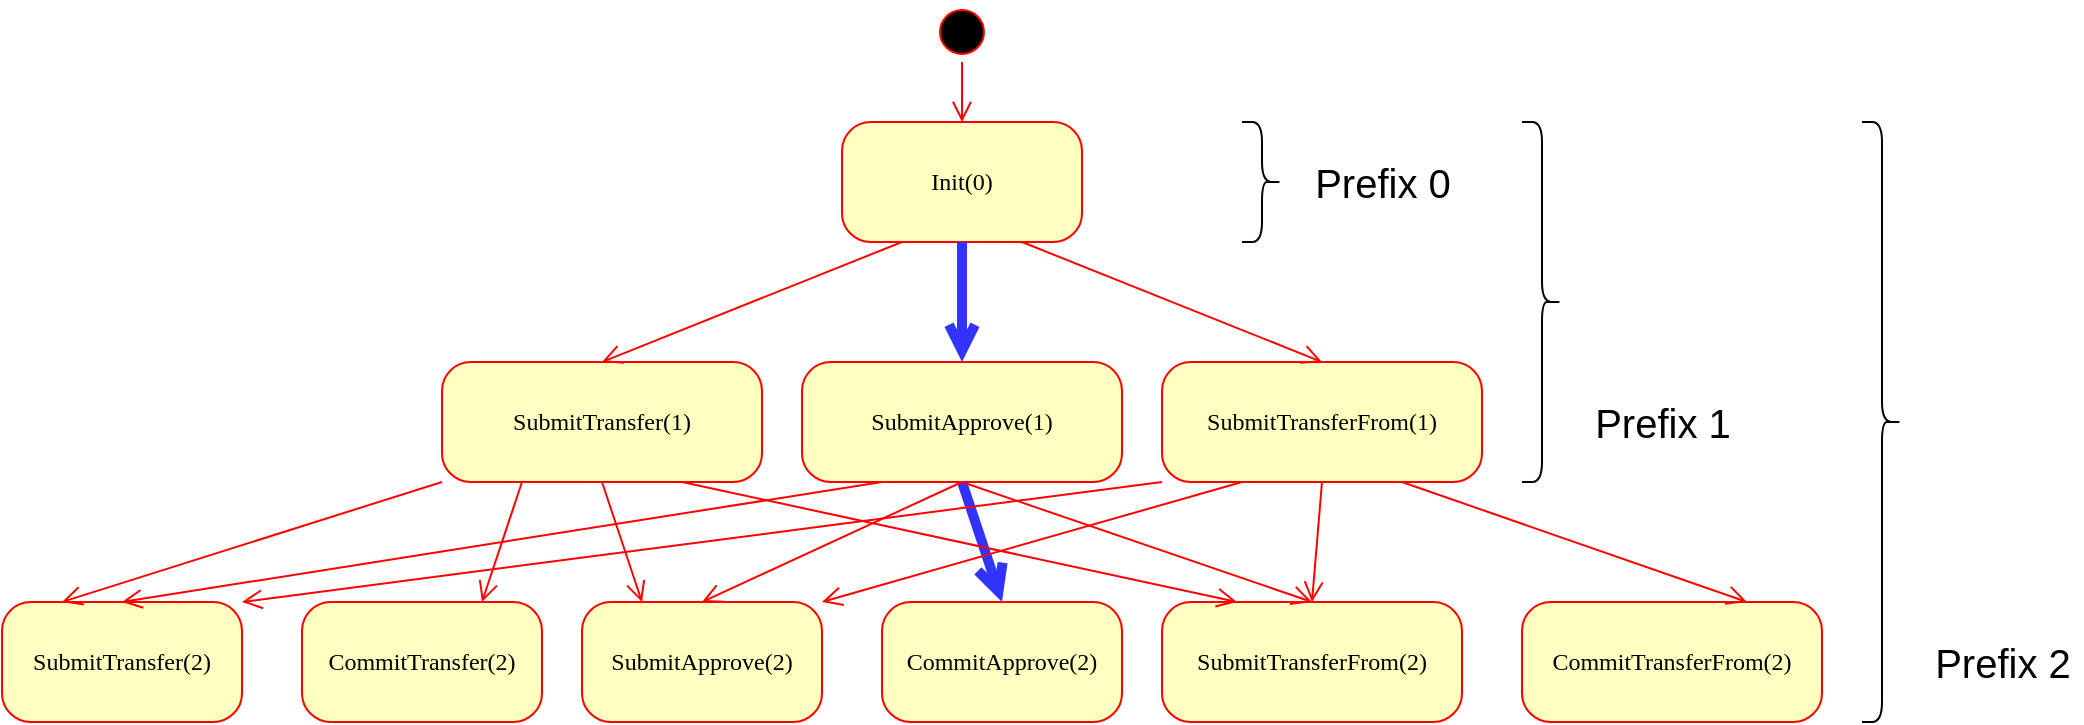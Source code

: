 <mxfile version="18.0.6" type="device"><diagram name="Page-1" id="58cdce13-f638-feb5-8d6f-7d28b1aa9fa0"><mxGraphModel dx="1106" dy="852" grid="1" gridSize="10" guides="1" tooltips="1" connect="1" arrows="1" fold="1" page="1" pageScale="1" pageWidth="1100" pageHeight="850" background="none" math="0" shadow="0"><root><mxCell id="0"/><mxCell id="1" parent="0"/><mxCell id="382b91b5511bd0f7-1" value="" style="ellipse;html=1;shape=startState;fillColor=#000000;strokeColor=#ff0000;rounded=1;shadow=0;comic=0;labelBackgroundColor=none;fontFamily=Verdana;fontSize=12;fontColor=#000000;align=center;direction=south;" parent="1" vertex="1"><mxGeometry x="625" y="40" width="30" height="30" as="geometry"/></mxCell><mxCell id="382b91b5511bd0f7-5" value="SubmitTransfer(1)" style="rounded=1;whiteSpace=wrap;html=1;arcSize=24;fillColor=#ffffc0;strokeColor=#ff0000;shadow=0;comic=0;labelBackgroundColor=none;fontFamily=Verdana;fontSize=12;fontColor=#000000;align=center;" parent="1" vertex="1"><mxGeometry x="380" y="220" width="160" height="60" as="geometry"/></mxCell><mxCell id="382b91b5511bd0f7-6" value="Init(0)" style="rounded=1;whiteSpace=wrap;html=1;arcSize=24;fillColor=#ffffc0;strokeColor=#ff0000;shadow=0;comic=0;labelBackgroundColor=none;fontFamily=Verdana;fontSize=12;fontColor=#000000;align=center;" parent="1" vertex="1"><mxGeometry x="580" y="100" width="120" height="60" as="geometry"/></mxCell><mxCell id="382b91b5511bd0f7-7" value="SubmitApprove(1)" style="rounded=1;whiteSpace=wrap;html=1;arcSize=24;fillColor=#ffffc0;strokeColor=#ff0000;shadow=0;comic=0;labelBackgroundColor=none;fontFamily=Verdana;fontSize=12;fontColor=#000000;align=center;" parent="1" vertex="1"><mxGeometry x="560" y="220" width="160" height="60" as="geometry"/></mxCell><mxCell id="2a3bc250acf0617d-9" style="edgeStyle=orthogonalEdgeStyle;html=1;labelBackgroundColor=none;endArrow=open;endSize=8;strokeColor=#ff0000;fontFamily=Verdana;fontSize=12;align=left;" parent="1" source="382b91b5511bd0f7-1" target="382b91b5511bd0f7-6" edge="1"><mxGeometry relative="1" as="geometry"/></mxCell><mxCell id="2a3bc250acf0617d-10" style="edgeStyle=orthogonalEdgeStyle;html=1;labelBackgroundColor=none;endArrow=open;endSize=8;strokeColor=#3333FF;fontFamily=Verdana;fontSize=12;align=left;entryX=0.5;entryY=0;entryDx=0;entryDy=0;exitX=0.5;exitY=1;exitDx=0;exitDy=0;strokeWidth=5;" parent="1" source="382b91b5511bd0f7-6" target="382b91b5511bd0f7-7" edge="1"><mxGeometry relative="1" as="geometry"><Array as="points"><mxPoint x="640" y="190"/><mxPoint x="640" y="190"/></Array></mxGeometry></mxCell><mxCell id="H9ERdceXxmjEy4-MGhaU-1" value="SubmitTransferFrom(1)" style="rounded=1;whiteSpace=wrap;html=1;arcSize=24;fillColor=#ffffc0;strokeColor=#ff0000;shadow=0;comic=0;labelBackgroundColor=none;fontFamily=Verdana;fontSize=12;fontColor=#000000;align=center;" vertex="1" parent="1"><mxGeometry x="740" y="220" width="160" height="60" as="geometry"/></mxCell><mxCell id="H9ERdceXxmjEy4-MGhaU-5" style="html=1;labelBackgroundColor=none;endArrow=open;endSize=8;strokeColor=#ff0000;fontFamily=Verdana;fontSize=12;align=left;entryX=0.5;entryY=0;entryDx=0;entryDy=0;exitX=0.25;exitY=1;exitDx=0;exitDy=0;" edge="1" parent="1" source="382b91b5511bd0f7-6" target="382b91b5511bd0f7-5"><mxGeometry relative="1" as="geometry"><mxPoint x="650" y="170" as="sourcePoint"/><mxPoint x="650" y="230" as="targetPoint"/></mxGeometry></mxCell><mxCell id="H9ERdceXxmjEy4-MGhaU-6" style="html=1;labelBackgroundColor=none;endArrow=open;endSize=8;strokeColor=#ff0000;fontFamily=Verdana;fontSize=12;align=left;entryX=0.5;entryY=0;entryDx=0;entryDy=0;exitX=0.75;exitY=1;exitDx=0;exitDy=0;" edge="1" parent="1" source="382b91b5511bd0f7-6" target="H9ERdceXxmjEy4-MGhaU-1"><mxGeometry relative="1" as="geometry"><mxPoint x="620" y="170" as="sourcePoint"/><mxPoint x="470" y="230" as="targetPoint"/></mxGeometry></mxCell><mxCell id="H9ERdceXxmjEy4-MGhaU-8" value="SubmitTransfer(2)" style="rounded=1;whiteSpace=wrap;html=1;arcSize=24;fillColor=#ffffc0;strokeColor=#ff0000;shadow=0;comic=0;labelBackgroundColor=none;fontFamily=Verdana;fontSize=12;fontColor=#000000;align=center;" vertex="1" parent="1"><mxGeometry x="160" y="340" width="120" height="60" as="geometry"/></mxCell><mxCell id="H9ERdceXxmjEy4-MGhaU-9" value="SubmitApprove(2)" style="rounded=1;whiteSpace=wrap;html=1;arcSize=24;fillColor=#ffffc0;strokeColor=#ff0000;shadow=0;comic=0;labelBackgroundColor=none;fontFamily=Verdana;fontSize=12;fontColor=#000000;align=center;" vertex="1" parent="1"><mxGeometry x="450" y="340" width="120" height="60" as="geometry"/></mxCell><mxCell id="H9ERdceXxmjEy4-MGhaU-10" value="SubmitTransferFrom(2)" style="rounded=1;whiteSpace=wrap;html=1;arcSize=24;fillColor=#ffffc0;strokeColor=#ff0000;shadow=0;comic=0;labelBackgroundColor=none;fontFamily=Verdana;fontSize=12;fontColor=#000000;align=center;" vertex="1" parent="1"><mxGeometry x="740" y="340" width="150" height="60" as="geometry"/></mxCell><mxCell id="H9ERdceXxmjEy4-MGhaU-11" value="CommitTransferFrom(2)" style="rounded=1;whiteSpace=wrap;html=1;arcSize=24;fillColor=#ffffc0;strokeColor=#ff0000;shadow=0;comic=0;labelBackgroundColor=none;fontFamily=Verdana;fontSize=12;fontColor=#000000;align=center;" vertex="1" parent="1"><mxGeometry x="920" y="340" width="150" height="60" as="geometry"/></mxCell><mxCell id="H9ERdceXxmjEy4-MGhaU-12" value="CommitApprove(2)" style="rounded=1;whiteSpace=wrap;html=1;arcSize=24;fillColor=#ffffc0;strokeColor=#ff0000;shadow=0;comic=0;labelBackgroundColor=none;fontFamily=Verdana;fontSize=12;fontColor=#000000;align=center;" vertex="1" parent="1"><mxGeometry x="600" y="340" width="120" height="60" as="geometry"/></mxCell><mxCell id="H9ERdceXxmjEy4-MGhaU-13" value="CommitTransfer(2)" style="rounded=1;whiteSpace=wrap;html=1;arcSize=24;fillColor=#ffffc0;strokeColor=#ff0000;shadow=0;comic=0;labelBackgroundColor=none;fontFamily=Verdana;fontSize=12;fontColor=#000000;align=center;" vertex="1" parent="1"><mxGeometry x="310" y="340" width="120" height="60" as="geometry"/></mxCell><mxCell id="H9ERdceXxmjEy4-MGhaU-14" style="html=1;labelBackgroundColor=none;endArrow=open;endSize=8;strokeColor=#3333FF;fontFamily=Verdana;fontSize=12;align=left;entryX=0.5;entryY=0;entryDx=0;entryDy=0;exitX=0.5;exitY=1;exitDx=0;exitDy=0;strokeWidth=5;" edge="1" parent="1" source="382b91b5511bd0f7-7" target="H9ERdceXxmjEy4-MGhaU-12"><mxGeometry relative="1" as="geometry"><mxPoint x="650" y="170" as="sourcePoint"/><mxPoint x="650" y="230" as="targetPoint"/></mxGeometry></mxCell><mxCell id="H9ERdceXxmjEy4-MGhaU-15" style="html=1;labelBackgroundColor=none;endArrow=open;endSize=8;strokeColor=#ff0000;fontFamily=Verdana;fontSize=12;align=left;entryX=0.5;entryY=0;entryDx=0;entryDy=0;exitX=0.5;exitY=1;exitDx=0;exitDy=0;" edge="1" parent="1" source="382b91b5511bd0f7-7" target="H9ERdceXxmjEy4-MGhaU-10"><mxGeometry relative="1" as="geometry"><mxPoint x="650" y="290" as="sourcePoint"/><mxPoint x="670" y="350" as="targetPoint"/></mxGeometry></mxCell><mxCell id="H9ERdceXxmjEy4-MGhaU-17" style="html=1;labelBackgroundColor=none;endArrow=open;endSize=8;strokeColor=#ff0000;fontFamily=Verdana;fontSize=12;align=left;entryX=0.5;entryY=0;entryDx=0;entryDy=0;exitX=0.5;exitY=1;exitDx=0;exitDy=0;" edge="1" parent="1" source="382b91b5511bd0f7-7" target="H9ERdceXxmjEy4-MGhaU-9"><mxGeometry relative="1" as="geometry"><mxPoint x="650" y="290" as="sourcePoint"/><mxPoint x="1005" y="350" as="targetPoint"/></mxGeometry></mxCell><mxCell id="H9ERdceXxmjEy4-MGhaU-20" style="html=1;labelBackgroundColor=none;endArrow=open;endSize=8;strokeColor=#ff0000;fontFamily=Verdana;fontSize=12;align=left;entryX=0.25;entryY=0;entryDx=0;entryDy=0;exitX=0;exitY=1;exitDx=0;exitDy=0;" edge="1" parent="1" source="382b91b5511bd0f7-5" target="H9ERdceXxmjEy4-MGhaU-8"><mxGeometry relative="1" as="geometry"><mxPoint x="650" y="290" as="sourcePoint"/><mxPoint x="230" y="350" as="targetPoint"/></mxGeometry></mxCell><mxCell id="H9ERdceXxmjEy4-MGhaU-21" style="html=1;labelBackgroundColor=none;endArrow=open;endSize=8;strokeColor=#ff0000;fontFamily=Verdana;fontSize=12;align=left;entryX=0.5;entryY=0;entryDx=0;entryDy=0;exitX=0.25;exitY=1;exitDx=0;exitDy=0;" edge="1" parent="1" source="382b91b5511bd0f7-7" target="H9ERdceXxmjEy4-MGhaU-8"><mxGeometry relative="1" as="geometry"><mxPoint x="650" y="290" as="sourcePoint"/><mxPoint x="230" y="350" as="targetPoint"/></mxGeometry></mxCell><mxCell id="H9ERdceXxmjEy4-MGhaU-24" style="html=1;labelBackgroundColor=none;endArrow=open;endSize=8;strokeColor=#ff0000;fontFamily=Verdana;fontSize=12;align=left;entryX=1;entryY=0;entryDx=0;entryDy=0;exitX=0.25;exitY=1;exitDx=0;exitDy=0;" edge="1" parent="1" source="H9ERdceXxmjEy4-MGhaU-1" target="H9ERdceXxmjEy4-MGhaU-9"><mxGeometry relative="1" as="geometry"><mxPoint x="650" y="290" as="sourcePoint"/><mxPoint x="520" y="350" as="targetPoint"/></mxGeometry></mxCell><mxCell id="H9ERdceXxmjEy4-MGhaU-25" style="html=1;labelBackgroundColor=none;endArrow=open;endSize=8;strokeColor=#ff0000;fontFamily=Verdana;fontSize=12;align=left;entryX=0.75;entryY=0;entryDx=0;entryDy=0;exitX=0.75;exitY=1;exitDx=0;exitDy=0;" edge="1" parent="1" source="H9ERdceXxmjEy4-MGhaU-1" target="H9ERdceXxmjEy4-MGhaU-11"><mxGeometry relative="1" as="geometry"><mxPoint x="650" y="290" as="sourcePoint"/><mxPoint x="1005" y="350" as="targetPoint"/></mxGeometry></mxCell><mxCell id="H9ERdceXxmjEy4-MGhaU-27" style="html=1;labelBackgroundColor=none;endArrow=open;endSize=8;strokeColor=#ff0000;fontFamily=Verdana;fontSize=12;align=left;exitX=0.75;exitY=1;exitDx=0;exitDy=0;entryX=0.25;entryY=0;entryDx=0;entryDy=0;" edge="1" parent="1" source="382b91b5511bd0f7-5" target="H9ERdceXxmjEy4-MGhaU-10"><mxGeometry relative="1" as="geometry"><mxPoint x="510" y="290" as="sourcePoint"/><mxPoint x="967.5" y="350" as="targetPoint"/></mxGeometry></mxCell><mxCell id="H9ERdceXxmjEy4-MGhaU-28" style="html=1;labelBackgroundColor=none;endArrow=open;endSize=8;strokeColor=#ff0000;fontFamily=Verdana;fontSize=12;align=left;entryX=0.5;entryY=0;entryDx=0;entryDy=0;exitX=0.5;exitY=1;exitDx=0;exitDy=0;" edge="1" parent="1" source="H9ERdceXxmjEy4-MGhaU-1" target="H9ERdceXxmjEy4-MGhaU-10"><mxGeometry relative="1" as="geometry"><mxPoint x="830" y="290" as="sourcePoint"/><mxPoint x="1042.5" y="350" as="targetPoint"/></mxGeometry></mxCell><mxCell id="H9ERdceXxmjEy4-MGhaU-31" style="html=1;labelBackgroundColor=none;endArrow=open;endSize=8;strokeColor=#ff0000;fontFamily=Verdana;fontSize=12;align=left;entryX=1;entryY=0;entryDx=0;entryDy=0;exitX=0;exitY=1;exitDx=0;exitDy=0;" edge="1" parent="1" source="H9ERdceXxmjEy4-MGhaU-1" target="H9ERdceXxmjEy4-MGhaU-8"><mxGeometry relative="1" as="geometry"><mxPoint x="750" y="290" as="sourcePoint"/><mxPoint x="440" y="350" as="targetPoint"/></mxGeometry></mxCell><mxCell id="H9ERdceXxmjEy4-MGhaU-32" style="html=1;labelBackgroundColor=none;endArrow=open;endSize=8;strokeColor=#ff0000;fontFamily=Verdana;fontSize=12;align=left;entryX=0.75;entryY=0;entryDx=0;entryDy=0;exitX=0.25;exitY=1;exitDx=0;exitDy=0;" edge="1" parent="1" source="382b91b5511bd0f7-5" target="H9ERdceXxmjEy4-MGhaU-13"><mxGeometry relative="1" as="geometry"><mxPoint x="390" y="290" as="sourcePoint"/><mxPoint x="200" y="350" as="targetPoint"/></mxGeometry></mxCell><mxCell id="H9ERdceXxmjEy4-MGhaU-35" style="html=1;labelBackgroundColor=none;endArrow=open;endSize=8;strokeColor=#ff0000;fontFamily=Verdana;fontSize=12;align=left;entryX=0.25;entryY=0;entryDx=0;entryDy=0;exitX=0.5;exitY=1;exitDx=0;exitDy=0;" edge="1" parent="1" source="382b91b5511bd0f7-5" target="H9ERdceXxmjEy4-MGhaU-9"><mxGeometry relative="1" as="geometry"><mxPoint x="430" y="290" as="sourcePoint"/><mxPoint x="410" y="350" as="targetPoint"/></mxGeometry></mxCell><mxCell id="H9ERdceXxmjEy4-MGhaU-36" value="" style="shape=curlyBracket;whiteSpace=wrap;html=1;rounded=1;flipH=1;" vertex="1" parent="1"><mxGeometry x="780" y="100" width="20" height="60" as="geometry"/></mxCell><mxCell id="H9ERdceXxmjEy4-MGhaU-37" value="&lt;font style=&quot;font-size: 20px;&quot;&gt;Prefix 0&lt;/font&gt;" style="text;html=1;align=center;verticalAlign=middle;resizable=0;points=[];autosize=1;strokeColor=none;fillColor=none;" vertex="1" parent="1"><mxGeometry x="810" y="120" width="80" height="20" as="geometry"/></mxCell><mxCell id="H9ERdceXxmjEy4-MGhaU-38" value="" style="shape=curlyBracket;whiteSpace=wrap;html=1;rounded=1;flipH=1;" vertex="1" parent="1"><mxGeometry x="920" y="100" width="20" height="180" as="geometry"/></mxCell><mxCell id="H9ERdceXxmjEy4-MGhaU-39" value="&lt;font style=&quot;font-size: 20px;&quot;&gt;Prefix 1&lt;/font&gt;" style="text;html=1;align=center;verticalAlign=middle;resizable=0;points=[];autosize=1;strokeColor=none;fillColor=none;" vertex="1" parent="1"><mxGeometry x="950" y="240" width="80" height="20" as="geometry"/></mxCell><mxCell id="H9ERdceXxmjEy4-MGhaU-40" value="" style="shape=curlyBracket;whiteSpace=wrap;html=1;rounded=1;flipH=1;" vertex="1" parent="1"><mxGeometry x="1090" y="100" width="20" height="300" as="geometry"/></mxCell><mxCell id="H9ERdceXxmjEy4-MGhaU-41" value="&lt;font style=&quot;font-size: 20px;&quot;&gt;Prefix 2&lt;/font&gt;" style="text;html=1;align=center;verticalAlign=middle;resizable=0;points=[];autosize=1;strokeColor=none;fillColor=none;" vertex="1" parent="1"><mxGeometry x="1120" y="360" width="80" height="20" as="geometry"/></mxCell></root></mxGraphModel></diagram></mxfile>